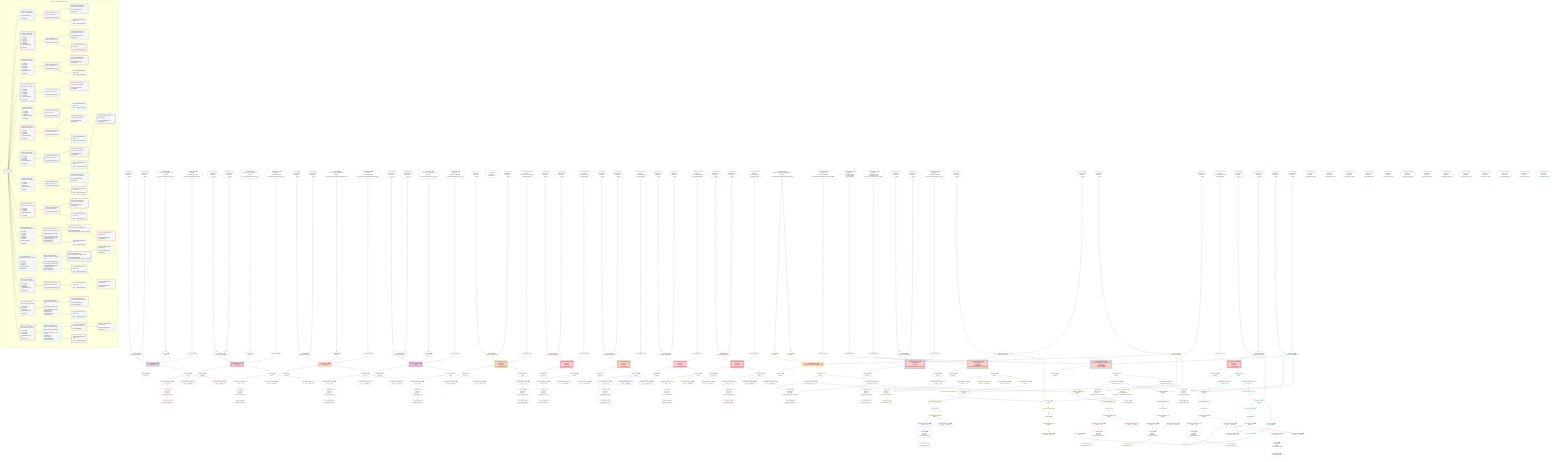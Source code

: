 %%{init: {'themeVariables': { 'fontSize': '12px'}}}%%
graph TD
    classDef path fill:#eee,stroke:#000,color:#000
    classDef plan fill:#fff,stroke-width:1px,color:#000
    classDef itemplan fill:#fff,stroke-width:2px,color:#000
    classDef unbatchedplan fill:#dff,stroke-width:1px,color:#000
    classDef sideeffectplan fill:#fcc,stroke-width:2px,color:#000
    classDef bucket fill:#f6f6f6,color:#000,stroke-width:2px,text-align:left

    subgraph "Buckets for mutations/v4/mutation-delete"
    Bucket0("Bucket 0 (root)"):::bucket
    Bucket1("Bucket 1 (mutationField)<br />Deps: 14, 10, 15, 147, 266, 4<br /><br />1: PgDeleteSingle[11]<br />2: <br />ᐳ: Object[16]"):::bucket
    Bucket2("Bucket 2 (mutationField)<br />Deps: 379, 26, 2, 147, 266, 4<br /><br />1: Access[23]<br />2: Access[24]<br />3: Object[25]<br />4: Lambda[20]<br />5: Access[21]<br />6: PgDeleteSingle[22]<br />7: <br />ᐳ: Object[27]"):::bucket
    Bucket3("Bucket 3 (mutationField)<br />Deps: 380, 36, 2, 147, 266, 4<br /><br />1: Access[33]<br />2: Access[34]<br />3: Object[35]<br />4: Lambda[30]<br />5: Access[31]<br />6: PgDeleteSingle[32]<br />7: <br />ᐳ: Object[37]"):::bucket
    Bucket4("Bucket 4 (mutationField)<br />Deps: 382, 47, 2, 147, 266, 4<br /><br />1: Access[44]<br />2: Access[45]<br />3: Object[46]<br />4: Lambda[41]<br />5: Access[42]<br />6: PgDeleteSingle[43]<br />7: <br />ᐳ: Object[48]"):::bucket
    Bucket5("Bucket 5 (mutationField)<br />Deps: 384, 56, 2, 164<br /><br />1: Access[53]<br />2: Access[54]<br />3: Object[55]<br />4: PgDeleteSingle[52]<br />5: <br />ᐳ: Object[57]"):::bucket
    Bucket6("Bucket 6 (mutationField)<br />Deps: 385, 64, 2, 147, 266, 4<br /><br />1: Access[61]<br />2: Access[62]<br />3: Object[63]<br />4: PgDeleteSingle[60]<br />5: <br />ᐳ: Object[65]"):::bucket
    Bucket7("Bucket 7 (mutationField)<br />Deps: 386, 72, 2, 147, 266, 4<br /><br />1: Access[69]<br />2: Access[70]<br />3: Object[71]<br />4: PgDeleteSingle[68]<br />5: <br />ᐳ: Object[73]"):::bucket
    Bucket8("Bucket 8 (mutationField)<br />Deps: 387, 80, 2, 147, 266, 4<br /><br />1: Access[77]<br />2: Access[78]<br />3: Object[79]<br />4: PgDeleteSingle[76]<br />5: <br />ᐳ: Object[81]"):::bucket
    Bucket9("Bucket 9 (mutationField)<br />Deps: 384, 87, 2, 147, 266, 4<br /><br />1: Access[84]<br />2: Access[85]<br />3: Object[86]<br />4: PgDeleteSingle[83]<br />5: <br />ᐳ: Object[88]"):::bucket
    Bucket10("Bucket 10 (mutationField)<br />Deps: 388, 98, 2, 185, 266, 4, 196<br /><br />1: Access[95]<br />2: Access[96]<br />3: Object[97]<br />4: Lambda[91]<br />5: Access[92]<br />6: Access[93]<br />7: PgDeleteSingle[94]<br />8: <br />ᐳ: Object[99]"):::bucket
    Bucket11("Bucket 11 (mutationField)<br />Deps: 389, 390, 107, 2, 185, 266, 4, 196<br /><br />1: Access[104]<br />2: Access[105]<br />3: Object[106]<br />4: PgDeleteSingle[103]<br />5: <br />ᐳ: Object[108]"):::bucket
    Bucket12("Bucket 12 (mutationField)<br />Deps: 391, 115, 2, 196, 266, 4<br /><br />1: Access[112]<br />2: Access[113]<br />3: Object[114]<br />4: PgDeleteSingle[111]<br />5: <br />ᐳ: Object[116]"):::bucket
    Bucket13("Bucket 13 (mutationField)<br />Deps: 392, 123, 2, 196, 266, 4<br /><br />1: Access[120]<br />2: Access[121]<br />3: Object[122]<br />4: PgDeleteSingle[119]<br />5: <br />ᐳ: Object[124]"):::bucket
    Bucket14("Bucket 14 (mutationField)<br />Deps: 393, 131, 2, 196, 266, 4<br /><br />1: Access[128]<br />2: Access[129]<br />3: Object[130]<br />4: PgDeleteSingle[127]<br />5: <br />ᐳ: Object[132]"):::bucket
    Bucket15("Bucket 15 (nullableBoundary)<br />Deps: 11, 147, 266, 16, 4<br /><br />ROOT Object{1}ᐸ{result}ᐳ[16]"):::bucket
    Bucket16("Bucket 16 (nullableBoundary)<br />Deps: 22, 147, 266, 27, 4<br /><br />ROOT Object{2}ᐸ{result}ᐳ[27]"):::bucket
    Bucket17("Bucket 17 (nullableBoundary)<br />Deps: 32, 147, 266, 37, 4<br /><br />ROOT Object{3}ᐸ{result}ᐳ[37]"):::bucket
    Bucket18("Bucket 18 (nullableBoundary)<br />Deps: 43, 147, 266, 48, 4<br /><br />ROOT Object{4}ᐸ{result}ᐳ[48]"):::bucket
    Bucket19("Bucket 19 (nullableBoundary)<br />Deps: 52, 164, 57<br /><br />ROOT Object{5}ᐸ{result}ᐳ[57]"):::bucket
    Bucket20("Bucket 20 (nullableBoundary)<br />Deps: 60, 147, 266, 65, 4<br /><br />ROOT Object{6}ᐸ{result}ᐳ[65]"):::bucket
    Bucket21("Bucket 21 (nullableBoundary)<br />Deps: 68, 147, 266, 73, 4<br /><br />ROOT Object{7}ᐸ{result}ᐳ[73]"):::bucket
    Bucket22("Bucket 22 (nullableBoundary)<br />Deps: 76, 147, 266, 81, 4<br /><br />ROOT Object{8}ᐸ{result}ᐳ[81]"):::bucket
    Bucket23("Bucket 23 (nullableBoundary)<br />Deps: 83, 147, 266, 88, 4<br /><br />ROOT Object{9}ᐸ{result}ᐳ[88]"):::bucket
    Bucket24("Bucket 24 (nullableBoundary)<br />Deps: 94, 185, 266, 97, 99, 4, 196<br /><br />ROOT Object{10}ᐸ{result}ᐳ[99]<br />1: <br />ᐳ: 187, 280, 186, 188, 189, 190<br />2: PgSelect[315], PgSelect[332]<br />3: PgSelectRows[320], PgSelectRows[335]<br />ᐳ: 319, 321, 334, 336"):::bucket
    Bucket25("Bucket 25 (nullableBoundary)<br />Deps: 103, 185, 266, 106, 108, 4, 196<br /><br />ROOT Object{11}ᐸ{result}ᐳ[108]<br />1: <br />ᐳ: 192, 281, 191, 193, 194, 195<br />2: PgSelect[323], PgSelect[338]<br />3: PgSelectRows[328], PgSelectRows[341]<br />ᐳ: 327, 329, 340, 342"):::bucket
    Bucket26("Bucket 26 (nullableBoundary)<br />Deps: 111, 196, 266, 116, 4<br /><br />ROOT Object{12}ᐸ{result}ᐳ[116]"):::bucket
    Bucket27("Bucket 27 (nullableBoundary)<br />Deps: 119, 196, 266, 122, 392, 124, 4<br /><br />ROOT Object{13}ᐸ{result}ᐳ[124]<br />1: <br />ᐳ: 202, 282, 353, 201, 203, 204, 305, 330, 343, 348<br />2: PgSelect[344]<br />3: PgSelectRows[350]<br />ᐳ: 349, 351, 354"):::bucket
    Bucket28("Bucket 28 (nullableBoundary)<br />Deps: 127, 196, 130, 266, 132, 4<br /><br />ROOT Object{14}ᐸ{result}ᐳ[132]<br />1: <br />ᐳ: 206, 217, 283, 205, 207, 208, 210, 215<br />2: PgSelect[211]<br />ᐳ: Access[222]<br />3: PgSelectRows[219]<br />ᐳ: 218, 220, 223, 221"):::bucket
    Bucket29("Bucket 29 (nullableBoundary)<br />Deps: 11, 151, 148, 295, 306<br /><br />ROOT PgDeleteSingle{1}ᐸpost(id)ᐳ[11]"):::bucket
    Bucket30("Bucket 30 (nullableBoundary)<br />Deps: 22, 155, 152, 296, 307<br /><br />ROOT PgDeleteSingle{2}ᐸpost(id)ᐳ[22]"):::bucket
    Bucket31("Bucket 31 (nullableBoundary)<br />Deps: 32, 159, 156, 297, 308<br /><br />ROOT PgDeleteSingle{3}ᐸpost(id)ᐳ[32]"):::bucket
    Bucket32("Bucket 32 (nullableBoundary)<br />Deps: 43, 163, 160, 298, 309<br /><br />ROOT PgDeleteSingle{4}ᐸpost(id)ᐳ[43]"):::bucket
    Bucket33("Bucket 33 (nullableBoundary)<br />Deps: 60, 172, 169, 299, 310<br /><br />ROOT PgDeleteSingle{6}ᐸpost(id)ᐳ[60]"):::bucket
    Bucket34("Bucket 34 (nullableBoundary)<br />Deps: 68, 176, 173, 300, 311<br /><br />ROOT PgDeleteSingle{7}ᐸpost(id)ᐳ[68]"):::bucket
    Bucket35("Bucket 35 (nullableBoundary)<br />Deps: 76, 180, 177, 301, 312<br /><br />ROOT PgDeleteSingle{8}ᐸpost(id)ᐳ[76]"):::bucket
    Bucket36("Bucket 36 (nullableBoundary)<br />Deps: 83, 184, 181, 302, 313<br /><br />ROOT PgDeleteSingle{9}ᐸpost(id)ᐳ[83]"):::bucket
    Bucket37("Bucket 37 (nullableBoundary)<br />Deps: 94, 321, 196, 336, 190, 186, 188<br /><br />ROOT PgDeleteSingle{10}ᐸcompound_key(person_id_1,person_id_2)ᐳ[94]"):::bucket
    Bucket38("Bucket 38 (nullableBoundary)<br />Deps: 103, 329, 196, 342, 195, 191, 193<br /><br />ROOT PgDeleteSingle{11}ᐸcompound_key(person_id_1,person_id_2)ᐳ[103]"):::bucket
    Bucket39("Bucket 39 (nullableBoundary)<br />Deps: 4, 267<br /><br />ROOT __ValueᐸrootValueᐳ[4]"):::bucket
    Bucket40("Bucket 40 (nullableBoundary)<br />Deps: 119, 204, 201, 305, 330, 354<br /><br />ROOT PgDeleteSingle{13}ᐸperson(email)ᐳ[119]"):::bucket
    Bucket41("Bucket 41 (nullableBoundary)<br />Deps: 221, 220, 196, 223<br /><br />ROOT Edge{28}[221]"):::bucket
    Bucket42("Bucket 42 (nullableBoundary)<br />Deps: 4, 272<br /><br />ROOT __ValueᐸrootValueᐳ[4]"):::bucket
    Bucket43("Bucket 43 (nullableBoundary)<br />Deps: 4, 273<br /><br />ROOT __ValueᐸrootValueᐳ[4]"):::bucket
    Bucket44("Bucket 44 (nullableBoundary)<br />Deps: 4, 274<br /><br />ROOT __ValueᐸrootValueᐳ[4]"):::bucket
    Bucket45("Bucket 45 (nullableBoundary)<br />Deps: 4, 275<br /><br />ROOT __ValueᐸrootValueᐳ[4]"):::bucket
    Bucket46("Bucket 46 (nullableBoundary)<br />Deps: 4, 276<br /><br />ROOT __ValueᐸrootValueᐳ[4]"):::bucket
    Bucket47("Bucket 47 (nullableBoundary)<br />Deps: 4, 277<br /><br />ROOT __ValueᐸrootValueᐳ[4]"):::bucket
    Bucket48("Bucket 48 (nullableBoundary)<br />Deps: 4, 278<br /><br />ROOT __ValueᐸrootValueᐳ[4]"):::bucket
    Bucket49("Bucket 49 (nullableBoundary)<br />Deps: 4, 279<br /><br />ROOT __ValueᐸrootValueᐳ[4]"):::bucket
    Bucket50("Bucket 50 (nullableBoundary)<br />Deps: 4, 280<br /><br />ROOT __ValueᐸrootValueᐳ[4]"):::bucket
    Bucket51("Bucket 51 (nullableBoundary)<br />Deps: 4, 281<br /><br />ROOT __ValueᐸrootValueᐳ[4]"):::bucket
    Bucket52("Bucket 52 (nullableBoundary)<br />Deps: 4, 282<br /><br />ROOT __ValueᐸrootValueᐳ[4]"):::bucket
    Bucket53("Bucket 53 (nullableBoundary)<br />Deps: 4, 283<br /><br />ROOT __ValueᐸrootValueᐳ[4]"):::bucket
    Bucket54("Bucket 54 (nullableBoundary)<br />Deps: 220, 196<br /><br />ROOT PgSelectSingle{28}ᐸpersonᐳ[220]"):::bucket
    Bucket55("Bucket 55 (nullableBoundary)<br />Deps: 321, 196<br /><br />ROOT PgSelectSingle{24}ᐸpersonᐳ[321]"):::bucket
    Bucket56("Bucket 56 (nullableBoundary)<br />Deps: 329, 196<br /><br />ROOT PgSelectSingle{25}ᐸpersonᐳ[329]"):::bucket
    Bucket57("Bucket 57 (nullableBoundary)<br />Deps: 336, 196<br /><br />ROOT PgSelectSingle{24}ᐸpersonᐳ[336]"):::bucket
    Bucket58("Bucket 58 (nullableBoundary)<br />Deps: 342, 196<br /><br />ROOT PgSelectSingle{25}ᐸpersonᐳ[342]"):::bucket
    end
    Bucket0 --> Bucket1 & Bucket2 & Bucket3 & Bucket4 & Bucket5 & Bucket6 & Bucket7 & Bucket8 & Bucket9 & Bucket10 & Bucket11 & Bucket12 & Bucket13 & Bucket14
    Bucket1 --> Bucket15
    Bucket2 --> Bucket16
    Bucket3 --> Bucket17
    Bucket4 --> Bucket18
    Bucket5 --> Bucket19
    Bucket6 --> Bucket20
    Bucket7 --> Bucket21
    Bucket8 --> Bucket22
    Bucket9 --> Bucket23
    Bucket10 --> Bucket24
    Bucket11 --> Bucket25
    Bucket12 --> Bucket26
    Bucket13 --> Bucket27
    Bucket14 --> Bucket28
    Bucket15 --> Bucket29 & Bucket42
    Bucket16 --> Bucket30 & Bucket43
    Bucket17 --> Bucket31 & Bucket44
    Bucket18 --> Bucket32 & Bucket45
    Bucket20 --> Bucket33 & Bucket46
    Bucket21 --> Bucket34 & Bucket47
    Bucket22 --> Bucket35 & Bucket48
    Bucket23 --> Bucket36 & Bucket49
    Bucket24 --> Bucket37 & Bucket50
    Bucket25 --> Bucket38 & Bucket51
    Bucket26 --> Bucket39
    Bucket27 --> Bucket40 & Bucket52
    Bucket28 --> Bucket41 & Bucket53
    Bucket37 --> Bucket55 & Bucket57
    Bucket38 --> Bucket56 & Bucket58
    Bucket41 --> Bucket54

    %% plan dependencies
    __InputObject100{{"__InputObject[100∈0] ➊<br />More deps:<br />- Constantᐸundefinedᐳ[7]<br />- Constantᐸ2ᐳ[389]<br />- Constantᐸ3ᐳ[390]"}}:::plan
    __InputObject6{{"__InputObject[6∈0] ➊<br />More deps:<br />- Constantᐸundefinedᐳ[7]<br />- Constantᐸ'WyJwb3N0cyIsMV0='ᐳ[377]"}}:::plan
    Object14{{"Object[14∈0] ➊<br />ᐸ{pgSettings,withPgClient}ᐳ"}}:::plan
    Access12{{"Access[12∈0] ➊<br />ᐸ2.pgSettingsᐳ<br />More deps:<br />- __Value[2]"}}:::plan
    Access13{{"Access[13∈0] ➊<br />ᐸ2.withPgClientᐳ<br />More deps:<br />- __Value[2]"}}:::plan
    Access12 & Access13 --> Object14
    __InputObject17{{"__InputObject[17∈0] ➊<br />More deps:<br />- Constantᐸ'hello'ᐳ[378]<br />- Constantᐸ'WyJwb3N0cyIsMl0='ᐳ[379]"}}:::plan
    __InputObject28{{"__InputObject[28∈0] ➊<br />More deps:<br />- Constantᐸundefinedᐳ[7]<br />- Constantᐸ'WyJwb3N0cyIsMjAwMDAwMF0='ᐳ[380]"}}:::plan
    __InputObject38{{"__InputObject[38∈0] ➊<br />More deps:<br />- Constantᐸ'world'ᐳ[381]<br />- Constantᐸ'WyJwb3N0cyIsM10='ᐳ[382]"}}:::plan
    __InputObject49{{"__InputObject[49∈0] ➊<br />More deps:<br />- Constantᐸ'throw error'ᐳ[383]<br />- Constantᐸ11ᐳ[384]"}}:::plan
    __InputObject58{{"__InputObject[58∈0] ➊<br />More deps:<br />- Constantᐸundefinedᐳ[7]<br />- Constantᐸ6ᐳ[385]"}}:::plan
    __InputObject66{{"__InputObject[66∈0] ➊<br />More deps:<br />- Constantᐸ'hello'ᐳ[378]<br />- Constantᐸ9ᐳ[386]"}}:::plan
    __InputObject74{{"__InputObject[74∈0] ➊<br />More deps:<br />- Constantᐸundefinedᐳ[7]<br />- Constantᐸ2000000ᐳ[387]"}}:::plan
    __InputObject82{{"__InputObject[82∈0] ➊<br />More deps:<br />- Constantᐸ'world'ᐳ[381]<br />- Constantᐸ11ᐳ[384]"}}:::plan
    __InputObject89{{"__InputObject[89∈0] ➊<br />More deps:<br />- Constantᐸundefinedᐳ[7]<br />- Constantᐸ'WyJjb21wb3VuZF9rZXlzIiw0LDNd'ᐳ[388]"}}:::plan
    __InputObject109{{"__InputObject[109∈0] ➊<br />More deps:<br />- Constantᐸundefinedᐳ[7]<br />- Constantᐸ'budd.deey@email.com'ᐳ[391]"}}:::plan
    __InputObject117{{"__InputObject[117∈0] ➊<br />More deps:<br />- Constantᐸundefinedᐳ[7]<br />- Constantᐸ'graphile-build.issue.27.exists@example.com'ᐳ[392]"}}:::plan
    __InputObject125{{"__InputObject[125∈0] ➊<br />More deps:<br />- Constantᐸundefinedᐳ[7]<br />- Constantᐸ1ᐳ[393]"}}:::plan
    Lambda9{{"Lambda[9∈0] ➊<br />ᐸdecode_Post_base64JSONᐳ<br />More deps:<br />- Constantᐸ'WyJwb3N0cyIsMV0='ᐳ[377]"}}:::plan
    Access10{{"Access[10∈0] ➊<br />ᐸ9.1ᐳ"}}:::plan
    Lambda9 --> Access10
    ApplyInput15{{"ApplyInput[15∈0] ➊"}}:::plan
    __InputObject6 --> ApplyInput15
    ApplyInput26{{"ApplyInput[26∈0] ➊"}}:::plan
    __InputObject17 --> ApplyInput26
    ApplyInput36{{"ApplyInput[36∈0] ➊"}}:::plan
    __InputObject28 --> ApplyInput36
    ApplyInput47{{"ApplyInput[47∈0] ➊"}}:::plan
    __InputObject38 --> ApplyInput47
    ApplyInput56{{"ApplyInput[56∈0] ➊"}}:::plan
    __InputObject49 --> ApplyInput56
    ApplyInput64{{"ApplyInput[64∈0] ➊"}}:::plan
    __InputObject58 --> ApplyInput64
    ApplyInput72{{"ApplyInput[72∈0] ➊"}}:::plan
    __InputObject66 --> ApplyInput72
    ApplyInput80{{"ApplyInput[80∈0] ➊"}}:::plan
    __InputObject74 --> ApplyInput80
    ApplyInput87{{"ApplyInput[87∈0] ➊"}}:::plan
    __InputObject82 --> ApplyInput87
    ApplyInput98{{"ApplyInput[98∈0] ➊"}}:::plan
    __InputObject89 --> ApplyInput98
    ApplyInput107{{"ApplyInput[107∈0] ➊"}}:::plan
    __InputObject100 --> ApplyInput107
    ApplyInput115{{"ApplyInput[115∈0] ➊"}}:::plan
    __InputObject109 --> ApplyInput115
    ApplyInput123{{"ApplyInput[123∈0] ➊"}}:::plan
    __InputObject117 --> ApplyInput123
    ApplyInput131{{"ApplyInput[131∈0] ➊"}}:::plan
    __InputObject125 --> ApplyInput131
    __Value2["__Value[2∈0] ➊<br />ᐸcontextᐳ<br />Dependents: 28"]:::plan
    PgDeleteSingle11[["PgDeleteSingle[11∈1] ➊<br />ᐸpost(id)ᐳ"]]:::sideeffectplan
    Object14 & Access10 & ApplyInput15 --> PgDeleteSingle11
    Object16{{"Object[16∈1] ➊<br />ᐸ{result}ᐳ"}}:::plan
    PgDeleteSingle11 --> Object16
    PgDeleteSingle22[["PgDeleteSingle[22∈2] ➊<br />ᐸpost(id)ᐳ"]]:::sideeffectplan
    Object25{{"Object[25∈2] ➊<br />ᐸ{pgSettings,withPgClient}ᐳ"}}:::plan
    Access21{{"Access[21∈2] ➊<br />ᐸ20.1ᐳ"}}:::plan
    Object25 & Access21 & ApplyInput26 --> PgDeleteSingle22
    Access23{{"Access[23∈2] ➊<br />ᐸ2.pgSettingsᐳ<br />More deps:<br />- __Value[2]"}}:::plan
    Access24{{"Access[24∈2] ➊<br />ᐸ2.withPgClientᐳ<br />More deps:<br />- __Value[2]"}}:::plan
    Access23 & Access24 --> Object25
    Lambda20{{"Lambda[20∈2] ➊<br />ᐸdecode_Post_base64JSONᐳ<br />More deps:<br />- Constantᐸ'WyJwb3N0cyIsMl0='ᐳ[379]"}}:::plan
    Lambda20 --> Access21
    Object27{{"Object[27∈2] ➊<br />ᐸ{result}ᐳ"}}:::plan
    PgDeleteSingle22 --> Object27
    PgDeleteSingle32[["PgDeleteSingle[32∈3] ➊<br />ᐸpost(id)ᐳ"]]:::sideeffectplan
    Object35{{"Object[35∈3] ➊<br />ᐸ{pgSettings,withPgClient}ᐳ"}}:::plan
    Access31{{"Access[31∈3] ➊<br />ᐸ30.1ᐳ"}}:::plan
    Object35 & Access31 & ApplyInput36 --> PgDeleteSingle32
    Access33{{"Access[33∈3] ➊<br />ᐸ2.pgSettingsᐳ<br />More deps:<br />- __Value[2]"}}:::plan
    Access34{{"Access[34∈3] ➊<br />ᐸ2.withPgClientᐳ<br />More deps:<br />- __Value[2]"}}:::plan
    Access33 & Access34 --> Object35
    Lambda30{{"Lambda[30∈3] ➊<br />ᐸdecode_Post_base64JSONᐳ<br />More deps:<br />- Constantᐸ'WyJwb3N0cyIsMjAwMDAwMF0='ᐳ[380]"}}:::plan
    Lambda30 --> Access31
    Object37{{"Object[37∈3] ➊<br />ᐸ{result}ᐳ"}}:::plan
    PgDeleteSingle32 --> Object37
    PgDeleteSingle43[["PgDeleteSingle[43∈4] ➊<br />ᐸpost(id)ᐳ"]]:::sideeffectplan
    Object46{{"Object[46∈4] ➊<br />ᐸ{pgSettings,withPgClient}ᐳ"}}:::plan
    Access42{{"Access[42∈4] ➊<br />ᐸ41.1ᐳ"}}:::plan
    Object46 & Access42 & ApplyInput47 --> PgDeleteSingle43
    Access44{{"Access[44∈4] ➊<br />ᐸ2.pgSettingsᐳ<br />More deps:<br />- __Value[2]"}}:::plan
    Access45{{"Access[45∈4] ➊<br />ᐸ2.withPgClientᐳ<br />More deps:<br />- __Value[2]"}}:::plan
    Access44 & Access45 --> Object46
    Lambda41{{"Lambda[41∈4] ➊<br />ᐸdecode_Post_base64JSONᐳ<br />More deps:<br />- Constantᐸ'WyJwb3N0cyIsM10='ᐳ[382]"}}:::plan
    Lambda41 --> Access42
    Object48{{"Object[48∈4] ➊<br />ᐸ{result}ᐳ"}}:::plan
    PgDeleteSingle43 --> Object48
    PgDeleteSingle52[["PgDeleteSingle[52∈5] ➊<br />ᐸtypes(id)ᐳ<br />More deps:<br />- Constantᐸ11ᐳ[384]"]]:::sideeffectplan
    Object55{{"Object[55∈5] ➊<br />ᐸ{pgSettings,withPgClient}ᐳ"}}:::plan
    Object55 & ApplyInput56 --> PgDeleteSingle52
    Access53{{"Access[53∈5] ➊<br />ᐸ2.pgSettingsᐳ<br />More deps:<br />- __Value[2]"}}:::plan
    Access54{{"Access[54∈5] ➊<br />ᐸ2.withPgClientᐳ<br />More deps:<br />- __Value[2]"}}:::plan
    Access53 & Access54 --> Object55
    Object57{{"Object[57∈5] ➊<br />ᐸ{result}ᐳ"}}:::plan
    PgDeleteSingle52 --> Object57
    PgDeleteSingle60[["PgDeleteSingle[60∈6] ➊<br />ᐸpost(id)ᐳ<br />More deps:<br />- Constantᐸ6ᐳ[385]"]]:::sideeffectplan
    Object63{{"Object[63∈6] ➊<br />ᐸ{pgSettings,withPgClient}ᐳ"}}:::plan
    Object63 & ApplyInput64 --> PgDeleteSingle60
    Access61{{"Access[61∈6] ➊<br />ᐸ2.pgSettingsᐳ<br />More deps:<br />- __Value[2]"}}:::plan
    Access62{{"Access[62∈6] ➊<br />ᐸ2.withPgClientᐳ<br />More deps:<br />- __Value[2]"}}:::plan
    Access61 & Access62 --> Object63
    Object65{{"Object[65∈6] ➊<br />ᐸ{result}ᐳ"}}:::plan
    PgDeleteSingle60 --> Object65
    PgDeleteSingle68[["PgDeleteSingle[68∈7] ➊<br />ᐸpost(id)ᐳ<br />More deps:<br />- Constantᐸ9ᐳ[386]"]]:::sideeffectplan
    Object71{{"Object[71∈7] ➊<br />ᐸ{pgSettings,withPgClient}ᐳ"}}:::plan
    Object71 & ApplyInput72 --> PgDeleteSingle68
    Access69{{"Access[69∈7] ➊<br />ᐸ2.pgSettingsᐳ<br />More deps:<br />- __Value[2]"}}:::plan
    Access70{{"Access[70∈7] ➊<br />ᐸ2.withPgClientᐳ<br />More deps:<br />- __Value[2]"}}:::plan
    Access69 & Access70 --> Object71
    Object73{{"Object[73∈7] ➊<br />ᐸ{result}ᐳ"}}:::plan
    PgDeleteSingle68 --> Object73
    PgDeleteSingle76[["PgDeleteSingle[76∈8] ➊<br />ᐸpost(id)ᐳ<br />More deps:<br />- Constantᐸ2000000ᐳ[387]"]]:::sideeffectplan
    Object79{{"Object[79∈8] ➊<br />ᐸ{pgSettings,withPgClient}ᐳ"}}:::plan
    Object79 & ApplyInput80 --> PgDeleteSingle76
    Access77{{"Access[77∈8] ➊<br />ᐸ2.pgSettingsᐳ<br />More deps:<br />- __Value[2]"}}:::plan
    Access78{{"Access[78∈8] ➊<br />ᐸ2.withPgClientᐳ<br />More deps:<br />- __Value[2]"}}:::plan
    Access77 & Access78 --> Object79
    Object81{{"Object[81∈8] ➊<br />ᐸ{result}ᐳ"}}:::plan
    PgDeleteSingle76 --> Object81
    PgDeleteSingle83[["PgDeleteSingle[83∈9] ➊<br />ᐸpost(id)ᐳ<br />More deps:<br />- Constantᐸ11ᐳ[384]"]]:::sideeffectplan
    Object86{{"Object[86∈9] ➊<br />ᐸ{pgSettings,withPgClient}ᐳ"}}:::plan
    Object86 & ApplyInput87 --> PgDeleteSingle83
    Access84{{"Access[84∈9] ➊<br />ᐸ2.pgSettingsᐳ<br />More deps:<br />- __Value[2]"}}:::plan
    Access85{{"Access[85∈9] ➊<br />ᐸ2.withPgClientᐳ<br />More deps:<br />- __Value[2]"}}:::plan
    Access84 & Access85 --> Object86
    Object88{{"Object[88∈9] ➊<br />ᐸ{result}ᐳ"}}:::plan
    PgDeleteSingle83 --> Object88
    PgDeleteSingle94[["PgDeleteSingle[94∈10] ➊<br />ᐸcompound_key(person_id_1,person_id_2)ᐳ"]]:::sideeffectplan
    Object97{{"Object[97∈10] ➊<br />ᐸ{pgSettings,withPgClient}ᐳ"}}:::plan
    Access92{{"Access[92∈10] ➊<br />ᐸ91.1ᐳ"}}:::plan
    Access93{{"Access[93∈10] ➊<br />ᐸ91.2ᐳ"}}:::plan
    Object97 & Access92 & Access93 & ApplyInput98 --> PgDeleteSingle94
    Access95{{"Access[95∈10] ➊<br />ᐸ2.pgSettingsᐳ<br />More deps:<br />- __Value[2]"}}:::plan
    Access96{{"Access[96∈10] ➊<br />ᐸ2.withPgClientᐳ<br />More deps:<br />- __Value[2]"}}:::plan
    Access95 & Access96 --> Object97
    Lambda91{{"Lambda[91∈10] ➊<br />ᐸdecode_CompoundKey_base64JSONᐳ<br />More deps:<br />- Constantᐸ'WyJjb21wb3VuZF9rZXlzIiw0LDNd'ᐳ[388]"}}:::plan
    Lambda91 --> Access92
    Lambda91 --> Access93
    Object99{{"Object[99∈10] ➊<br />ᐸ{result}ᐳ"}}:::plan
    PgDeleteSingle94 --> Object99
    PgDeleteSingle103[["PgDeleteSingle[103∈11] ➊<br />ᐸcompound_key(person_id_1,person_id_2)ᐳ<br />More deps:<br />- Constantᐸ2ᐳ[389]<br />- Constantᐸ3ᐳ[390]"]]:::sideeffectplan
    Object106{{"Object[106∈11] ➊<br />ᐸ{pgSettings,withPgClient}ᐳ"}}:::plan
    Object106 & ApplyInput107 --> PgDeleteSingle103
    Access104{{"Access[104∈11] ➊<br />ᐸ2.pgSettingsᐳ<br />More deps:<br />- __Value[2]"}}:::plan
    Access105{{"Access[105∈11] ➊<br />ᐸ2.withPgClientᐳ<br />More deps:<br />- __Value[2]"}}:::plan
    Access104 & Access105 --> Object106
    Object108{{"Object[108∈11] ➊<br />ᐸ{result}ᐳ"}}:::plan
    PgDeleteSingle103 --> Object108
    PgDeleteSingle111[["PgDeleteSingle[111∈12] ➊<br />ᐸperson(email)ᐳ<br />More deps:<br />- Constantᐸ'budd.deey@email.com'ᐳ[391]"]]:::sideeffectplan
    Object114{{"Object[114∈12] ➊<br />ᐸ{pgSettings,withPgClient}ᐳ"}}:::plan
    Object114 & ApplyInput115 --> PgDeleteSingle111
    Access112{{"Access[112∈12] ➊<br />ᐸ2.pgSettingsᐳ<br />More deps:<br />- __Value[2]"}}:::plan
    Access113{{"Access[113∈12] ➊<br />ᐸ2.withPgClientᐳ<br />More deps:<br />- __Value[2]"}}:::plan
    Access112 & Access113 --> Object114
    Object116{{"Object[116∈12] ➊<br />ᐸ{result}ᐳ"}}:::plan
    PgDeleteSingle111 --> Object116
    PgDeleteSingle119[["PgDeleteSingle[119∈13] ➊<br />ᐸperson(email)ᐳ<br />More deps:<br />- Constantᐸ'graphile-build.issue.27.exists@example.com'ᐳ[392]"]]:::sideeffectplan
    Object122{{"Object[122∈13] ➊<br />ᐸ{pgSettings,withPgClient}ᐳ"}}:::plan
    Object122 & ApplyInput123 --> PgDeleteSingle119
    Access120{{"Access[120∈13] ➊<br />ᐸ2.pgSettingsᐳ<br />More deps:<br />- __Value[2]"}}:::plan
    Access121{{"Access[121∈13] ➊<br />ᐸ2.withPgClientᐳ<br />More deps:<br />- __Value[2]"}}:::plan
    Access120 & Access121 --> Object122
    Object124{{"Object[124∈13] ➊<br />ᐸ{result}ᐳ"}}:::plan
    PgDeleteSingle119 --> Object124
    PgDeleteSingle127[["PgDeleteSingle[127∈14] ➊<br />ᐸperson(id)ᐳ<br />More deps:<br />- Constantᐸ1ᐳ[393]"]]:::sideeffectplan
    Object130{{"Object[130∈14] ➊<br />ᐸ{pgSettings,withPgClient}ᐳ"}}:::plan
    Object130 & ApplyInput131 --> PgDeleteSingle127
    Access128{{"Access[128∈14] ➊<br />ᐸ2.pgSettingsᐳ<br />More deps:<br />- __Value[2]"}}:::plan
    Access129{{"Access[129∈14] ➊<br />ᐸ2.withPgClientᐳ<br />More deps:<br />- __Value[2]"}}:::plan
    Access128 & Access129 --> Object130
    Object132{{"Object[132∈14] ➊<br />ᐸ{result}ᐳ"}}:::plan
    PgDeleteSingle127 --> Object132
    List150{{"List[150∈15] ➊<br />ᐸ147,148ᐳ<br />More deps:<br />- Constantᐸ'posts'ᐳ[147]"}}:::plan
    PgClassExpression148{{"PgClassExpression[148∈15] ➊<br />ᐸ__post__.”id”ᐳ"}}:::plan
    PgClassExpression148 --> List150
    Access149{{"Access[149∈15] ➊<br />ᐸ11.tᐳ"}}:::plan
    Access149 --> PgClassExpression148
    PgDeleteSingle11 --> Access149
    Lambda151{{"Lambda[151∈15] ➊<br />ᐸbase64JSONEncodeᐳ"}}:::plan
    List150 --> Lambda151
    Lambda272{{"Lambda[272∈15] ➊<br />ᐸrawEncodeᐳ<br />More deps:<br />- Constantᐸ'query'ᐳ[266]"}}:::plan
    PgClassExpression295{{"PgClassExpression[295∈15] ➊<br />ᐸ__post__.”headline”ᐳ"}}:::plan
    Access149 --> PgClassExpression295
    PgClassExpression306{{"PgClassExpression[306∈15] ➊<br />ᐸ__post__.”author_id”ᐳ"}}:::plan
    Access149 --> PgClassExpression306
    List154{{"List[154∈16] ➊<br />ᐸ147,152ᐳ<br />More deps:<br />- Constantᐸ'posts'ᐳ[147]"}}:::plan
    PgClassExpression152{{"PgClassExpression[152∈16] ➊<br />ᐸ__post__.”id”ᐳ"}}:::plan
    PgClassExpression152 --> List154
    Access153{{"Access[153∈16] ➊<br />ᐸ22.tᐳ"}}:::plan
    Access153 --> PgClassExpression152
    PgDeleteSingle22 --> Access153
    Lambda155{{"Lambda[155∈16] ➊<br />ᐸbase64JSONEncodeᐳ"}}:::plan
    List154 --> Lambda155
    Lambda273{{"Lambda[273∈16] ➊<br />ᐸrawEncodeᐳ<br />More deps:<br />- Constantᐸ'query'ᐳ[266]"}}:::plan
    PgClassExpression296{{"PgClassExpression[296∈16] ➊<br />ᐸ__post__.”headline”ᐳ"}}:::plan
    Access153 --> PgClassExpression296
    PgClassExpression307{{"PgClassExpression[307∈16] ➊<br />ᐸ__post__.”author_id”ᐳ"}}:::plan
    Access153 --> PgClassExpression307
    List158{{"List[158∈17] ➊<br />ᐸ147,156ᐳ<br />More deps:<br />- Constantᐸ'posts'ᐳ[147]"}}:::plan
    PgClassExpression156{{"PgClassExpression[156∈17] ➊<br />ᐸ__post__.”id”ᐳ"}}:::plan
    PgClassExpression156 --> List158
    Access157{{"Access[157∈17] ➊<br />ᐸ32.tᐳ"}}:::plan
    Access157 --> PgClassExpression156
    PgDeleteSingle32 --> Access157
    Lambda159{{"Lambda[159∈17] ➊<br />ᐸbase64JSONEncodeᐳ"}}:::plan
    List158 --> Lambda159
    Lambda274{{"Lambda[274∈17] ➊<br />ᐸrawEncodeᐳ<br />More deps:<br />- Constantᐸ'query'ᐳ[266]"}}:::plan
    PgClassExpression297{{"PgClassExpression[297∈17] ➊<br />ᐸ__post__.”headline”ᐳ"}}:::plan
    Access157 --> PgClassExpression297
    PgClassExpression308{{"PgClassExpression[308∈17] ➊<br />ᐸ__post__.”author_id”ᐳ"}}:::plan
    Access157 --> PgClassExpression308
    List162{{"List[162∈18] ➊<br />ᐸ147,160ᐳ<br />More deps:<br />- Constantᐸ'posts'ᐳ[147]"}}:::plan
    PgClassExpression160{{"PgClassExpression[160∈18] ➊<br />ᐸ__post__.”id”ᐳ"}}:::plan
    PgClassExpression160 --> List162
    Access161{{"Access[161∈18] ➊<br />ᐸ43.tᐳ"}}:::plan
    Access161 --> PgClassExpression160
    PgDeleteSingle43 --> Access161
    Lambda163{{"Lambda[163∈18] ➊<br />ᐸbase64JSONEncodeᐳ"}}:::plan
    List162 --> Lambda163
    Lambda275{{"Lambda[275∈18] ➊<br />ᐸrawEncodeᐳ<br />More deps:<br />- Constantᐸ'query'ᐳ[266]"}}:::plan
    PgClassExpression298{{"PgClassExpression[298∈18] ➊<br />ᐸ__post__.”headline”ᐳ"}}:::plan
    Access161 --> PgClassExpression298
    PgClassExpression309{{"PgClassExpression[309∈18] ➊<br />ᐸ__post__.”author_id”ᐳ"}}:::plan
    Access161 --> PgClassExpression309
    List167{{"List[167∈19] ➊<br />ᐸ164,165ᐳ<br />More deps:<br />- Constantᐸ'types'ᐳ[164]"}}:::plan
    PgClassExpression165{{"PgClassExpression[165∈19] ➊<br />ᐸ__types__.”id”ᐳ"}}:::plan
    PgClassExpression165 --> List167
    Access166{{"Access[166∈19] ➊<br />ᐸ52.tᐳ"}}:::plan
    Access166 --> PgClassExpression165
    PgDeleteSingle52 --> Access166
    Lambda168{{"Lambda[168∈19] ➊<br />ᐸbase64JSONEncodeᐳ"}}:::plan
    List167 --> Lambda168
    List171{{"List[171∈20] ➊<br />ᐸ147,169ᐳ<br />More deps:<br />- Constantᐸ'posts'ᐳ[147]"}}:::plan
    PgClassExpression169{{"PgClassExpression[169∈20] ➊<br />ᐸ__post__.”id”ᐳ"}}:::plan
    PgClassExpression169 --> List171
    Access170{{"Access[170∈20] ➊<br />ᐸ60.tᐳ"}}:::plan
    Access170 --> PgClassExpression169
    PgDeleteSingle60 --> Access170
    Lambda172{{"Lambda[172∈20] ➊<br />ᐸbase64JSONEncodeᐳ"}}:::plan
    List171 --> Lambda172
    Lambda276{{"Lambda[276∈20] ➊<br />ᐸrawEncodeᐳ<br />More deps:<br />- Constantᐸ'query'ᐳ[266]"}}:::plan
    PgClassExpression299{{"PgClassExpression[299∈20] ➊<br />ᐸ__post__.”headline”ᐳ"}}:::plan
    Access170 --> PgClassExpression299
    PgClassExpression310{{"PgClassExpression[310∈20] ➊<br />ᐸ__post__.”author_id”ᐳ"}}:::plan
    Access170 --> PgClassExpression310
    List175{{"List[175∈21] ➊<br />ᐸ147,173ᐳ<br />More deps:<br />- Constantᐸ'posts'ᐳ[147]"}}:::plan
    PgClassExpression173{{"PgClassExpression[173∈21] ➊<br />ᐸ__post__.”id”ᐳ"}}:::plan
    PgClassExpression173 --> List175
    Access174{{"Access[174∈21] ➊<br />ᐸ68.tᐳ"}}:::plan
    Access174 --> PgClassExpression173
    PgDeleteSingle68 --> Access174
    Lambda176{{"Lambda[176∈21] ➊<br />ᐸbase64JSONEncodeᐳ"}}:::plan
    List175 --> Lambda176
    Lambda277{{"Lambda[277∈21] ➊<br />ᐸrawEncodeᐳ<br />More deps:<br />- Constantᐸ'query'ᐳ[266]"}}:::plan
    PgClassExpression300{{"PgClassExpression[300∈21] ➊<br />ᐸ__post__.”headline”ᐳ"}}:::plan
    Access174 --> PgClassExpression300
    PgClassExpression311{{"PgClassExpression[311∈21] ➊<br />ᐸ__post__.”author_id”ᐳ"}}:::plan
    Access174 --> PgClassExpression311
    List179{{"List[179∈22] ➊<br />ᐸ147,177ᐳ<br />More deps:<br />- Constantᐸ'posts'ᐳ[147]"}}:::plan
    PgClassExpression177{{"PgClassExpression[177∈22] ➊<br />ᐸ__post__.”id”ᐳ"}}:::plan
    PgClassExpression177 --> List179
    Access178{{"Access[178∈22] ➊<br />ᐸ76.tᐳ"}}:::plan
    Access178 --> PgClassExpression177
    PgDeleteSingle76 --> Access178
    Lambda180{{"Lambda[180∈22] ➊<br />ᐸbase64JSONEncodeᐳ"}}:::plan
    List179 --> Lambda180
    Lambda278{{"Lambda[278∈22] ➊<br />ᐸrawEncodeᐳ<br />More deps:<br />- Constantᐸ'query'ᐳ[266]"}}:::plan
    PgClassExpression301{{"PgClassExpression[301∈22] ➊<br />ᐸ__post__.”headline”ᐳ"}}:::plan
    Access178 --> PgClassExpression301
    PgClassExpression312{{"PgClassExpression[312∈22] ➊<br />ᐸ__post__.”author_id”ᐳ"}}:::plan
    Access178 --> PgClassExpression312
    List183{{"List[183∈23] ➊<br />ᐸ147,181ᐳ<br />More deps:<br />- Constantᐸ'posts'ᐳ[147]"}}:::plan
    PgClassExpression181{{"PgClassExpression[181∈23] ➊<br />ᐸ__post__.”id”ᐳ"}}:::plan
    PgClassExpression181 --> List183
    Access182{{"Access[182∈23] ➊<br />ᐸ83.tᐳ"}}:::plan
    Access182 --> PgClassExpression181
    PgDeleteSingle83 --> Access182
    Lambda184{{"Lambda[184∈23] ➊<br />ᐸbase64JSONEncodeᐳ"}}:::plan
    List183 --> Lambda184
    Lambda279{{"Lambda[279∈23] ➊<br />ᐸrawEncodeᐳ<br />More deps:<br />- Constantᐸ'query'ᐳ[266]"}}:::plan
    PgClassExpression302{{"PgClassExpression[302∈23] ➊<br />ᐸ__post__.”headline”ᐳ"}}:::plan
    Access182 --> PgClassExpression302
    PgClassExpression313{{"PgClassExpression[313∈23] ➊<br />ᐸ__post__.”author_id”ᐳ"}}:::plan
    Access182 --> PgClassExpression313
    List189{{"List[189∈24] ➊<br />ᐸ185,186,188ᐳ<br />More deps:<br />- Constantᐸ'compound_keys'ᐳ[185]"}}:::plan
    PgClassExpression186{{"PgClassExpression[186∈24] ➊<br />ᐸ__compound...rson_id_1”ᐳ"}}:::plan
    PgClassExpression188{{"PgClassExpression[188∈24] ➊<br />ᐸ__compound...rson_id_2”ᐳ"}}:::plan
    PgClassExpression186 & PgClassExpression188 --> List189
    PgSelect315[["PgSelect[315∈24] ➊<br />ᐸpersonᐳ"]]:::plan
    Object97 & PgClassExpression186 --> PgSelect315
    PgSelect332[["PgSelect[332∈24] ➊<br />ᐸpersonᐳ"]]:::plan
    Object97 & PgClassExpression188 --> PgSelect332
    Access187{{"Access[187∈24] ➊<br />ᐸ94.tᐳ"}}:::plan
    Access187 --> PgClassExpression186
    PgDeleteSingle94 --> Access187
    Access187 --> PgClassExpression188
    Lambda190{{"Lambda[190∈24] ➊<br />ᐸbase64JSONEncodeᐳ"}}:::plan
    List189 --> Lambda190
    Lambda280{{"Lambda[280∈24] ➊<br />ᐸrawEncodeᐳ<br />More deps:<br />- Constantᐸ'query'ᐳ[266]"}}:::plan
    First319{{"First[319∈24] ➊"}}:::plan
    PgSelectRows320[["PgSelectRows[320∈24] ➊"]]:::plan
    PgSelectRows320 --> First319
    PgSelect315 --> PgSelectRows320
    PgSelectSingle321{{"PgSelectSingle[321∈24] ➊<br />ᐸpersonᐳ"}}:::plan
    First319 --> PgSelectSingle321
    First334{{"First[334∈24] ➊"}}:::plan
    PgSelectRows335[["PgSelectRows[335∈24] ➊"]]:::plan
    PgSelectRows335 --> First334
    PgSelect332 --> PgSelectRows335
    PgSelectSingle336{{"PgSelectSingle[336∈24] ➊<br />ᐸpersonᐳ"}}:::plan
    First334 --> PgSelectSingle336
    List194{{"List[194∈25] ➊<br />ᐸ185,191,193ᐳ<br />More deps:<br />- Constantᐸ'compound_keys'ᐳ[185]"}}:::plan
    PgClassExpression191{{"PgClassExpression[191∈25] ➊<br />ᐸ__compound...rson_id_1”ᐳ"}}:::plan
    PgClassExpression193{{"PgClassExpression[193∈25] ➊<br />ᐸ__compound...rson_id_2”ᐳ"}}:::plan
    PgClassExpression191 & PgClassExpression193 --> List194
    PgSelect323[["PgSelect[323∈25] ➊<br />ᐸpersonᐳ"]]:::plan
    Object106 & PgClassExpression191 --> PgSelect323
    PgSelect338[["PgSelect[338∈25] ➊<br />ᐸpersonᐳ"]]:::plan
    Object106 & PgClassExpression193 --> PgSelect338
    Access192{{"Access[192∈25] ➊<br />ᐸ103.tᐳ"}}:::plan
    Access192 --> PgClassExpression191
    PgDeleteSingle103 --> Access192
    Access192 --> PgClassExpression193
    Lambda195{{"Lambda[195∈25] ➊<br />ᐸbase64JSONEncodeᐳ"}}:::plan
    List194 --> Lambda195
    Lambda281{{"Lambda[281∈25] ➊<br />ᐸrawEncodeᐳ<br />More deps:<br />- Constantᐸ'query'ᐳ[266]"}}:::plan
    First327{{"First[327∈25] ➊"}}:::plan
    PgSelectRows328[["PgSelectRows[328∈25] ➊"]]:::plan
    PgSelectRows328 --> First327
    PgSelect323 --> PgSelectRows328
    PgSelectSingle329{{"PgSelectSingle[329∈25] ➊<br />ᐸpersonᐳ"}}:::plan
    First327 --> PgSelectSingle329
    First340{{"First[340∈25] ➊"}}:::plan
    PgSelectRows341[["PgSelectRows[341∈25] ➊"]]:::plan
    PgSelectRows341 --> First340
    PgSelect338 --> PgSelectRows341
    PgSelectSingle342{{"PgSelectSingle[342∈25] ➊<br />ᐸpersonᐳ"}}:::plan
    First340 --> PgSelectSingle342
    List199{{"List[199∈26] ➊<br />ᐸ196,197ᐳ<br />More deps:<br />- Constantᐸ'people'ᐳ[196]"}}:::plan
    PgClassExpression197{{"PgClassExpression[197∈26] ➊<br />ᐸ__person__.”id”ᐳ"}}:::plan
    PgClassExpression197 --> List199
    Access198{{"Access[198∈26] ➊<br />ᐸ111.tᐳ"}}:::plan
    Access198 --> PgClassExpression197
    PgDeleteSingle111 --> Access198
    Lambda200{{"Lambda[200∈26] ➊<br />ᐸbase64JSONEncodeᐳ"}}:::plan
    List199 --> Lambda200
    Lambda267{{"Lambda[267∈26] ➊<br />ᐸrawEncodeᐳ<br />More deps:<br />- Constantᐸ'query'ᐳ[266]"}}:::plan
    PgSelect344[["PgSelect[344∈27] ➊<br />ᐸpersonᐳ"]]:::plan
    PgFromExpression348{{"PgFromExpression[348∈27] ➊"}}:::plan
    PgFromExpression353{{"PgFromExpression[353∈27] ➊<br />More deps:<br />- Constantᐸ'graphile-build.issue.27.exists@example.com'ᐳ[392]"}}:::plan
    Object122 & PgFromExpression348 & PgFromExpression353 --> PgSelect344
    List203{{"List[203∈27] ➊<br />ᐸ196,201ᐳ<br />More deps:<br />- Constantᐸ'people'ᐳ[196]"}}:::plan
    PgClassExpression201{{"PgClassExpression[201∈27] ➊<br />ᐸ__person__.”id”ᐳ"}}:::plan
    PgClassExpression201 --> List203
    Access202{{"Access[202∈27] ➊<br />ᐸ119.tᐳ"}}:::plan
    Access202 --> PgClassExpression201
    PgDeleteSingle119 --> Access202
    Lambda204{{"Lambda[204∈27] ➊<br />ᐸbase64JSONEncodeᐳ"}}:::plan
    List203 --> Lambda204
    Lambda282{{"Lambda[282∈27] ➊<br />ᐸrawEncodeᐳ<br />More deps:<br />- Constantᐸ'query'ᐳ[266]"}}:::plan
    PgClassExpression305{{"PgClassExpression[305∈27] ➊<br />ᐸ__person__...full_name”ᐳ"}}:::plan
    Access202 --> PgClassExpression305
    PgClassExpression330{{"PgClassExpression[330∈27] ➊<br />ᐸ__person__.”email”ᐳ"}}:::plan
    Access202 --> PgClassExpression330
    PgClassExpression343{{"PgClassExpression[343∈27] ➊<br />ᐸ__person__ᐳ"}}:::plan
    Access202 --> PgClassExpression343
    PgClassExpression343 --> PgFromExpression348
    First349{{"First[349∈27] ➊"}}:::plan
    PgSelectRows350[["PgSelectRows[350∈27] ➊"]]:::plan
    PgSelectRows350 --> First349
    PgSelect344 --> PgSelectRows350
    PgSelectSingle351{{"PgSelectSingle[351∈27] ➊<br />ᐸpersonᐳ"}}:::plan
    First349 --> PgSelectSingle351
    PgClassExpression354{{"PgClassExpression[354∈27] ➊<br />ᐸ(1/0) /* E...ferred! */ᐳ"}}:::plan
    PgSelectSingle351 --> PgClassExpression354
    Edge221{{"Edge[221∈28] ➊"}}:::plan
    PgSelectSingle220{{"PgSelectSingle[220∈28] ➊<br />ᐸpersonᐳ"}}:::plan
    PgCursor223{{"PgCursor[223∈28] ➊"}}:::plan
    Connection217{{"Connection[217∈28] ➊<br />ᐸ211ᐳ"}}:::plan
    PgSelectSingle220 & PgCursor223 & Connection217 --> Edge221
    List207{{"List[207∈28] ➊<br />ᐸ196,205ᐳ<br />More deps:<br />- Constantᐸ'people'ᐳ[196]"}}:::plan
    PgClassExpression205{{"PgClassExpression[205∈28] ➊<br />ᐸ__person__.”id”ᐳ"}}:::plan
    PgClassExpression205 --> List207
    PgSelect211[["PgSelect[211∈28] ➊<br />ᐸpersonᐳ"]]:::plan
    PgFromExpression215{{"PgFromExpression[215∈28] ➊"}}:::plan
    Object130 & PgFromExpression215 --> PgSelect211
    Access222{{"Access[222∈28] ➊<br />ᐸ211.cursorDetailsᐳ"}}:::plan
    PgSelectSingle220 & Access222 --> PgCursor223
    Access206{{"Access[206∈28] ➊<br />ᐸ127.tᐳ"}}:::plan
    Access206 --> PgClassExpression205
    PgDeleteSingle127 --> Access206
    Lambda208{{"Lambda[208∈28] ➊<br />ᐸbase64JSONEncodeᐳ"}}:::plan
    List207 --> Lambda208
    PgClassExpression210{{"PgClassExpression[210∈28] ➊<br />ᐸ__person__ᐳ"}}:::plan
    Access206 --> PgClassExpression210
    PgClassExpression210 --> PgFromExpression215
    First218{{"First[218∈28] ➊"}}:::plan
    PgSelectRows219[["PgSelectRows[219∈28] ➊"]]:::plan
    PgSelectRows219 --> First218
    PgSelect211 --> PgSelectRows219
    First218 --> PgSelectSingle220
    PgSelect211 --> Access222
    Lambda283{{"Lambda[283∈28] ➊<br />ᐸrawEncodeᐳ<br />More deps:<br />- Constantᐸ'query'ᐳ[266]"}}:::plan
    List374{{"List[374∈54] ➊<br />ᐸ196,369ᐳ<br />More deps:<br />- Constantᐸ'people'ᐳ[196]"}}:::plan
    PgClassExpression369{{"PgClassExpression[369∈54] ➊<br />ᐸ__person__.”id”ᐳ"}}:::plan
    PgClassExpression369 --> List374
    PgClassExpression356{{"PgClassExpression[356∈54] ➊<br />ᐸ”c”.”perso..._person__)ᐳ"}}:::plan
    PgSelectSingle220 --> PgClassExpression356
    PgSelectSingle220 --> PgClassExpression369
    Lambda375{{"Lambda[375∈54] ➊<br />ᐸbase64JSONEncodeᐳ"}}:::plan
    List374 --> Lambda375
    PgClassExpression376{{"PgClassExpression[376∈54] ➊<br />ᐸ__person__.”email”ᐳ"}}:::plan
    PgSelectSingle220 --> PgClassExpression376
    List358{{"List[358∈55] ➊<br />ᐸ196,357ᐳ<br />More deps:<br />- Constantᐸ'people'ᐳ[196]"}}:::plan
    PgClassExpression357{{"PgClassExpression[357∈55] ➊<br />ᐸ__person__.”id”ᐳ"}}:::plan
    PgClassExpression357 --> List358
    PgSelectSingle321 --> PgClassExpression357
    Lambda359{{"Lambda[359∈55] ➊<br />ᐸbase64JSONEncodeᐳ"}}:::plan
    List358 --> Lambda359
    PgClassExpression370{{"PgClassExpression[370∈55] ➊<br />ᐸ__person__...full_name”ᐳ"}}:::plan
    PgSelectSingle321 --> PgClassExpression370
    List361{{"List[361∈56] ➊<br />ᐸ196,360ᐳ<br />More deps:<br />- Constantᐸ'people'ᐳ[196]"}}:::plan
    PgClassExpression360{{"PgClassExpression[360∈56] ➊<br />ᐸ__person__.”id”ᐳ"}}:::plan
    PgClassExpression360 --> List361
    PgSelectSingle329 --> PgClassExpression360
    Lambda362{{"Lambda[362∈56] ➊<br />ᐸbase64JSONEncodeᐳ"}}:::plan
    List361 --> Lambda362
    PgClassExpression371{{"PgClassExpression[371∈56] ➊<br />ᐸ__person__...full_name”ᐳ"}}:::plan
    PgSelectSingle329 --> PgClassExpression371
    List364{{"List[364∈57] ➊<br />ᐸ196,363ᐳ<br />More deps:<br />- Constantᐸ'people'ᐳ[196]"}}:::plan
    PgClassExpression363{{"PgClassExpression[363∈57] ➊<br />ᐸ__person__.”id”ᐳ"}}:::plan
    PgClassExpression363 --> List364
    PgSelectSingle336 --> PgClassExpression363
    Lambda365{{"Lambda[365∈57] ➊<br />ᐸbase64JSONEncodeᐳ"}}:::plan
    List364 --> Lambda365
    PgClassExpression372{{"PgClassExpression[372∈57] ➊<br />ᐸ__person__...full_name”ᐳ"}}:::plan
    PgSelectSingle336 --> PgClassExpression372
    List367{{"List[367∈58] ➊<br />ᐸ196,366ᐳ<br />More deps:<br />- Constantᐸ'people'ᐳ[196]"}}:::plan
    PgClassExpression366{{"PgClassExpression[366∈58] ➊<br />ᐸ__person__.”id”ᐳ"}}:::plan
    PgClassExpression366 --> List367
    PgSelectSingle342 --> PgClassExpression366
    Lambda368{{"Lambda[368∈58] ➊<br />ᐸbase64JSONEncodeᐳ"}}:::plan
    List367 --> Lambda368
    PgClassExpression373{{"PgClassExpression[373∈58] ➊<br />ᐸ__person__...full_name”ᐳ"}}:::plan
    PgSelectSingle342 --> PgClassExpression373

    %% define steps
    classDef bucket0 stroke:#696969
    class Bucket0,__Value2,__InputObject6,Lambda9,Access10,Access12,Access13,Object14,ApplyInput15,__InputObject17,ApplyInput26,__InputObject28,ApplyInput36,__InputObject38,ApplyInput47,__InputObject49,ApplyInput56,__InputObject58,ApplyInput64,__InputObject66,ApplyInput72,__InputObject74,ApplyInput80,__InputObject82,ApplyInput87,__InputObject89,ApplyInput98,__InputObject100,ApplyInput107,__InputObject109,ApplyInput115,__InputObject117,ApplyInput123,__InputObject125,ApplyInput131 bucket0
    classDef bucket1 stroke:#00bfff
    class Bucket1,PgDeleteSingle11,Object16 bucket1
    classDef bucket2 stroke:#7f007f
    class Bucket2,Lambda20,Access21,PgDeleteSingle22,Access23,Access24,Object25,Object27 bucket2
    classDef bucket3 stroke:#ffa500
    class Bucket3,Lambda30,Access31,PgDeleteSingle32,Access33,Access34,Object35,Object37 bucket3
    classDef bucket4 stroke:#0000ff
    class Bucket4,Lambda41,Access42,PgDeleteSingle43,Access44,Access45,Object46,Object48 bucket4
    classDef bucket5 stroke:#7fff00
    class Bucket5,PgDeleteSingle52,Access53,Access54,Object55,Object57 bucket5
    classDef bucket6 stroke:#ff1493
    class Bucket6,PgDeleteSingle60,Access61,Access62,Object63,Object65 bucket6
    classDef bucket7 stroke:#808000
    class Bucket7,PgDeleteSingle68,Access69,Access70,Object71,Object73 bucket7
    classDef bucket8 stroke:#dda0dd
    class Bucket8,PgDeleteSingle76,Access77,Access78,Object79,Object81 bucket8
    classDef bucket9 stroke:#ff0000
    class Bucket9,PgDeleteSingle83,Access84,Access85,Object86,Object88 bucket9
    classDef bucket10 stroke:#ffff00
    class Bucket10,Lambda91,Access92,Access93,PgDeleteSingle94,Access95,Access96,Object97,Object99 bucket10
    classDef bucket11 stroke:#00ffff
    class Bucket11,PgDeleteSingle103,Access104,Access105,Object106,Object108 bucket11
    classDef bucket12 stroke:#4169e1
    class Bucket12,PgDeleteSingle111,Access112,Access113,Object114,Object116 bucket12
    classDef bucket13 stroke:#3cb371
    class Bucket13,PgDeleteSingle119,Access120,Access121,Object122,Object124 bucket13
    classDef bucket14 stroke:#a52a2a
    class Bucket14,PgDeleteSingle127,Access128,Access129,Object130,Object132 bucket14
    classDef bucket15 stroke:#ff00ff
    class Bucket15,PgClassExpression148,Access149,List150,Lambda151,Lambda272,PgClassExpression295,PgClassExpression306 bucket15
    classDef bucket16 stroke:#f5deb3
    class Bucket16,PgClassExpression152,Access153,List154,Lambda155,Lambda273,PgClassExpression296,PgClassExpression307 bucket16
    classDef bucket17 stroke:#696969
    class Bucket17,PgClassExpression156,Access157,List158,Lambda159,Lambda274,PgClassExpression297,PgClassExpression308 bucket17
    classDef bucket18 stroke:#00bfff
    class Bucket18,PgClassExpression160,Access161,List162,Lambda163,Lambda275,PgClassExpression298,PgClassExpression309 bucket18
    classDef bucket19 stroke:#7f007f
    class Bucket19,PgClassExpression165,Access166,List167,Lambda168 bucket19
    classDef bucket20 stroke:#ffa500
    class Bucket20,PgClassExpression169,Access170,List171,Lambda172,Lambda276,PgClassExpression299,PgClassExpression310 bucket20
    classDef bucket21 stroke:#0000ff
    class Bucket21,PgClassExpression173,Access174,List175,Lambda176,Lambda277,PgClassExpression300,PgClassExpression311 bucket21
    classDef bucket22 stroke:#7fff00
    class Bucket22,PgClassExpression177,Access178,List179,Lambda180,Lambda278,PgClassExpression301,PgClassExpression312 bucket22
    classDef bucket23 stroke:#ff1493
    class Bucket23,PgClassExpression181,Access182,List183,Lambda184,Lambda279,PgClassExpression302,PgClassExpression313 bucket23
    classDef bucket24 stroke:#808000
    class Bucket24,PgClassExpression186,Access187,PgClassExpression188,List189,Lambda190,Lambda280,PgSelect315,First319,PgSelectRows320,PgSelectSingle321,PgSelect332,First334,PgSelectRows335,PgSelectSingle336 bucket24
    classDef bucket25 stroke:#dda0dd
    class Bucket25,PgClassExpression191,Access192,PgClassExpression193,List194,Lambda195,Lambda281,PgSelect323,First327,PgSelectRows328,PgSelectSingle329,PgSelect338,First340,PgSelectRows341,PgSelectSingle342 bucket25
    classDef bucket26 stroke:#ff0000
    class Bucket26,PgClassExpression197,Access198,List199,Lambda200,Lambda267 bucket26
    classDef bucket27 stroke:#ffff00
    class Bucket27,PgClassExpression201,Access202,List203,Lambda204,Lambda282,PgClassExpression305,PgClassExpression330,PgClassExpression343,PgSelect344,PgFromExpression348,First349,PgSelectRows350,PgSelectSingle351,PgFromExpression353,PgClassExpression354 bucket27
    classDef bucket28 stroke:#00ffff
    class Bucket28,PgClassExpression205,Access206,List207,Lambda208,PgClassExpression210,PgSelect211,PgFromExpression215,Connection217,First218,PgSelectRows219,PgSelectSingle220,Edge221,Access222,PgCursor223,Lambda283 bucket28
    classDef bucket29 stroke:#4169e1
    class Bucket29 bucket29
    classDef bucket30 stroke:#3cb371
    class Bucket30 bucket30
    classDef bucket31 stroke:#a52a2a
    class Bucket31 bucket31
    classDef bucket32 stroke:#ff00ff
    class Bucket32 bucket32
    classDef bucket33 stroke:#f5deb3
    class Bucket33 bucket33
    classDef bucket34 stroke:#696969
    class Bucket34 bucket34
    classDef bucket35 stroke:#00bfff
    class Bucket35 bucket35
    classDef bucket36 stroke:#7f007f
    class Bucket36 bucket36
    classDef bucket37 stroke:#ffa500
    class Bucket37 bucket37
    classDef bucket38 stroke:#0000ff
    class Bucket38 bucket38
    classDef bucket39 stroke:#7fff00
    class Bucket39 bucket39
    classDef bucket40 stroke:#ff1493
    class Bucket40 bucket40
    classDef bucket41 stroke:#808000
    class Bucket41 bucket41
    classDef bucket42 stroke:#dda0dd
    class Bucket42 bucket42
    classDef bucket43 stroke:#ff0000
    class Bucket43 bucket43
    classDef bucket44 stroke:#ffff00
    class Bucket44 bucket44
    classDef bucket45 stroke:#00ffff
    class Bucket45 bucket45
    classDef bucket46 stroke:#4169e1
    class Bucket46 bucket46
    classDef bucket47 stroke:#3cb371
    class Bucket47 bucket47
    classDef bucket48 stroke:#a52a2a
    class Bucket48 bucket48
    classDef bucket49 stroke:#ff00ff
    class Bucket49 bucket49
    classDef bucket50 stroke:#f5deb3
    class Bucket50 bucket50
    classDef bucket51 stroke:#696969
    class Bucket51 bucket51
    classDef bucket52 stroke:#00bfff
    class Bucket52 bucket52
    classDef bucket53 stroke:#7f007f
    class Bucket53 bucket53
    classDef bucket54 stroke:#ffa500
    class Bucket54,PgClassExpression356,PgClassExpression369,List374,Lambda375,PgClassExpression376 bucket54
    classDef bucket55 stroke:#0000ff
    class Bucket55,PgClassExpression357,List358,Lambda359,PgClassExpression370 bucket55
    classDef bucket56 stroke:#7fff00
    class Bucket56,PgClassExpression360,List361,Lambda362,PgClassExpression371 bucket56
    classDef bucket57 stroke:#ff1493
    class Bucket57,PgClassExpression363,List364,Lambda365,PgClassExpression372 bucket57
    classDef bucket58 stroke:#808000
    class Bucket58,PgClassExpression366,List367,Lambda368,PgClassExpression373 bucket58